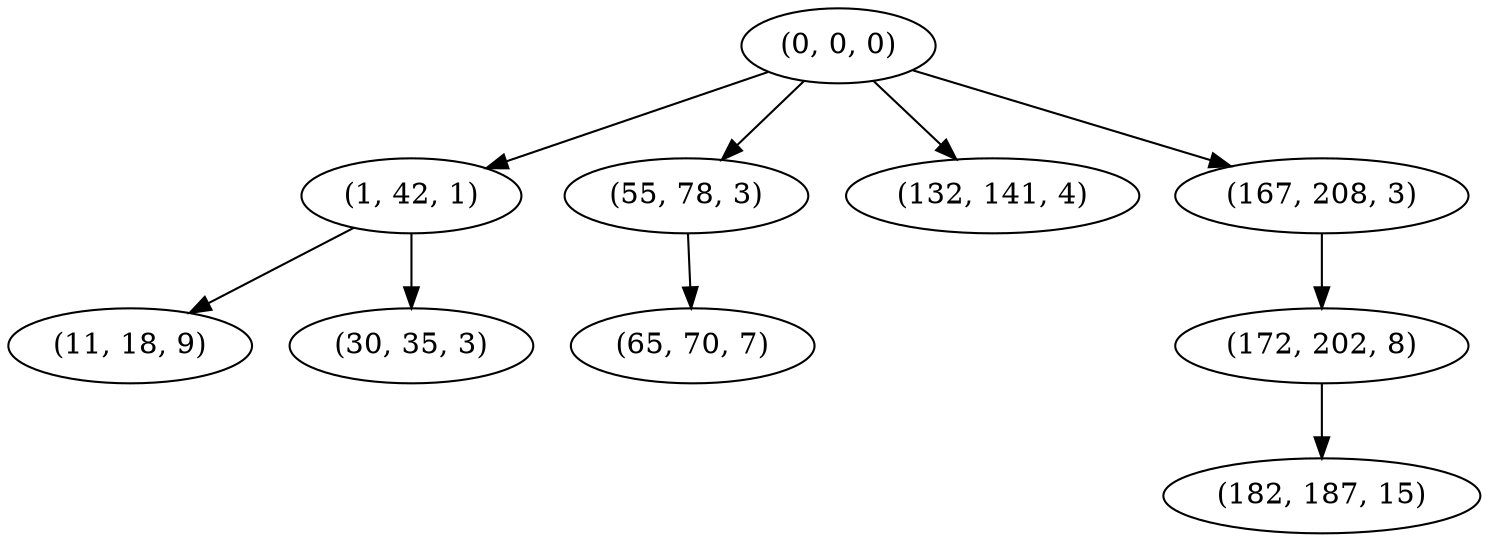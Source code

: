 digraph tree {
    "(0, 0, 0)";
    "(1, 42, 1)";
    "(11, 18, 9)";
    "(30, 35, 3)";
    "(55, 78, 3)";
    "(65, 70, 7)";
    "(132, 141, 4)";
    "(167, 208, 3)";
    "(172, 202, 8)";
    "(182, 187, 15)";
    "(0, 0, 0)" -> "(1, 42, 1)";
    "(0, 0, 0)" -> "(55, 78, 3)";
    "(0, 0, 0)" -> "(132, 141, 4)";
    "(0, 0, 0)" -> "(167, 208, 3)";
    "(1, 42, 1)" -> "(11, 18, 9)";
    "(1, 42, 1)" -> "(30, 35, 3)";
    "(55, 78, 3)" -> "(65, 70, 7)";
    "(167, 208, 3)" -> "(172, 202, 8)";
    "(172, 202, 8)" -> "(182, 187, 15)";
}
